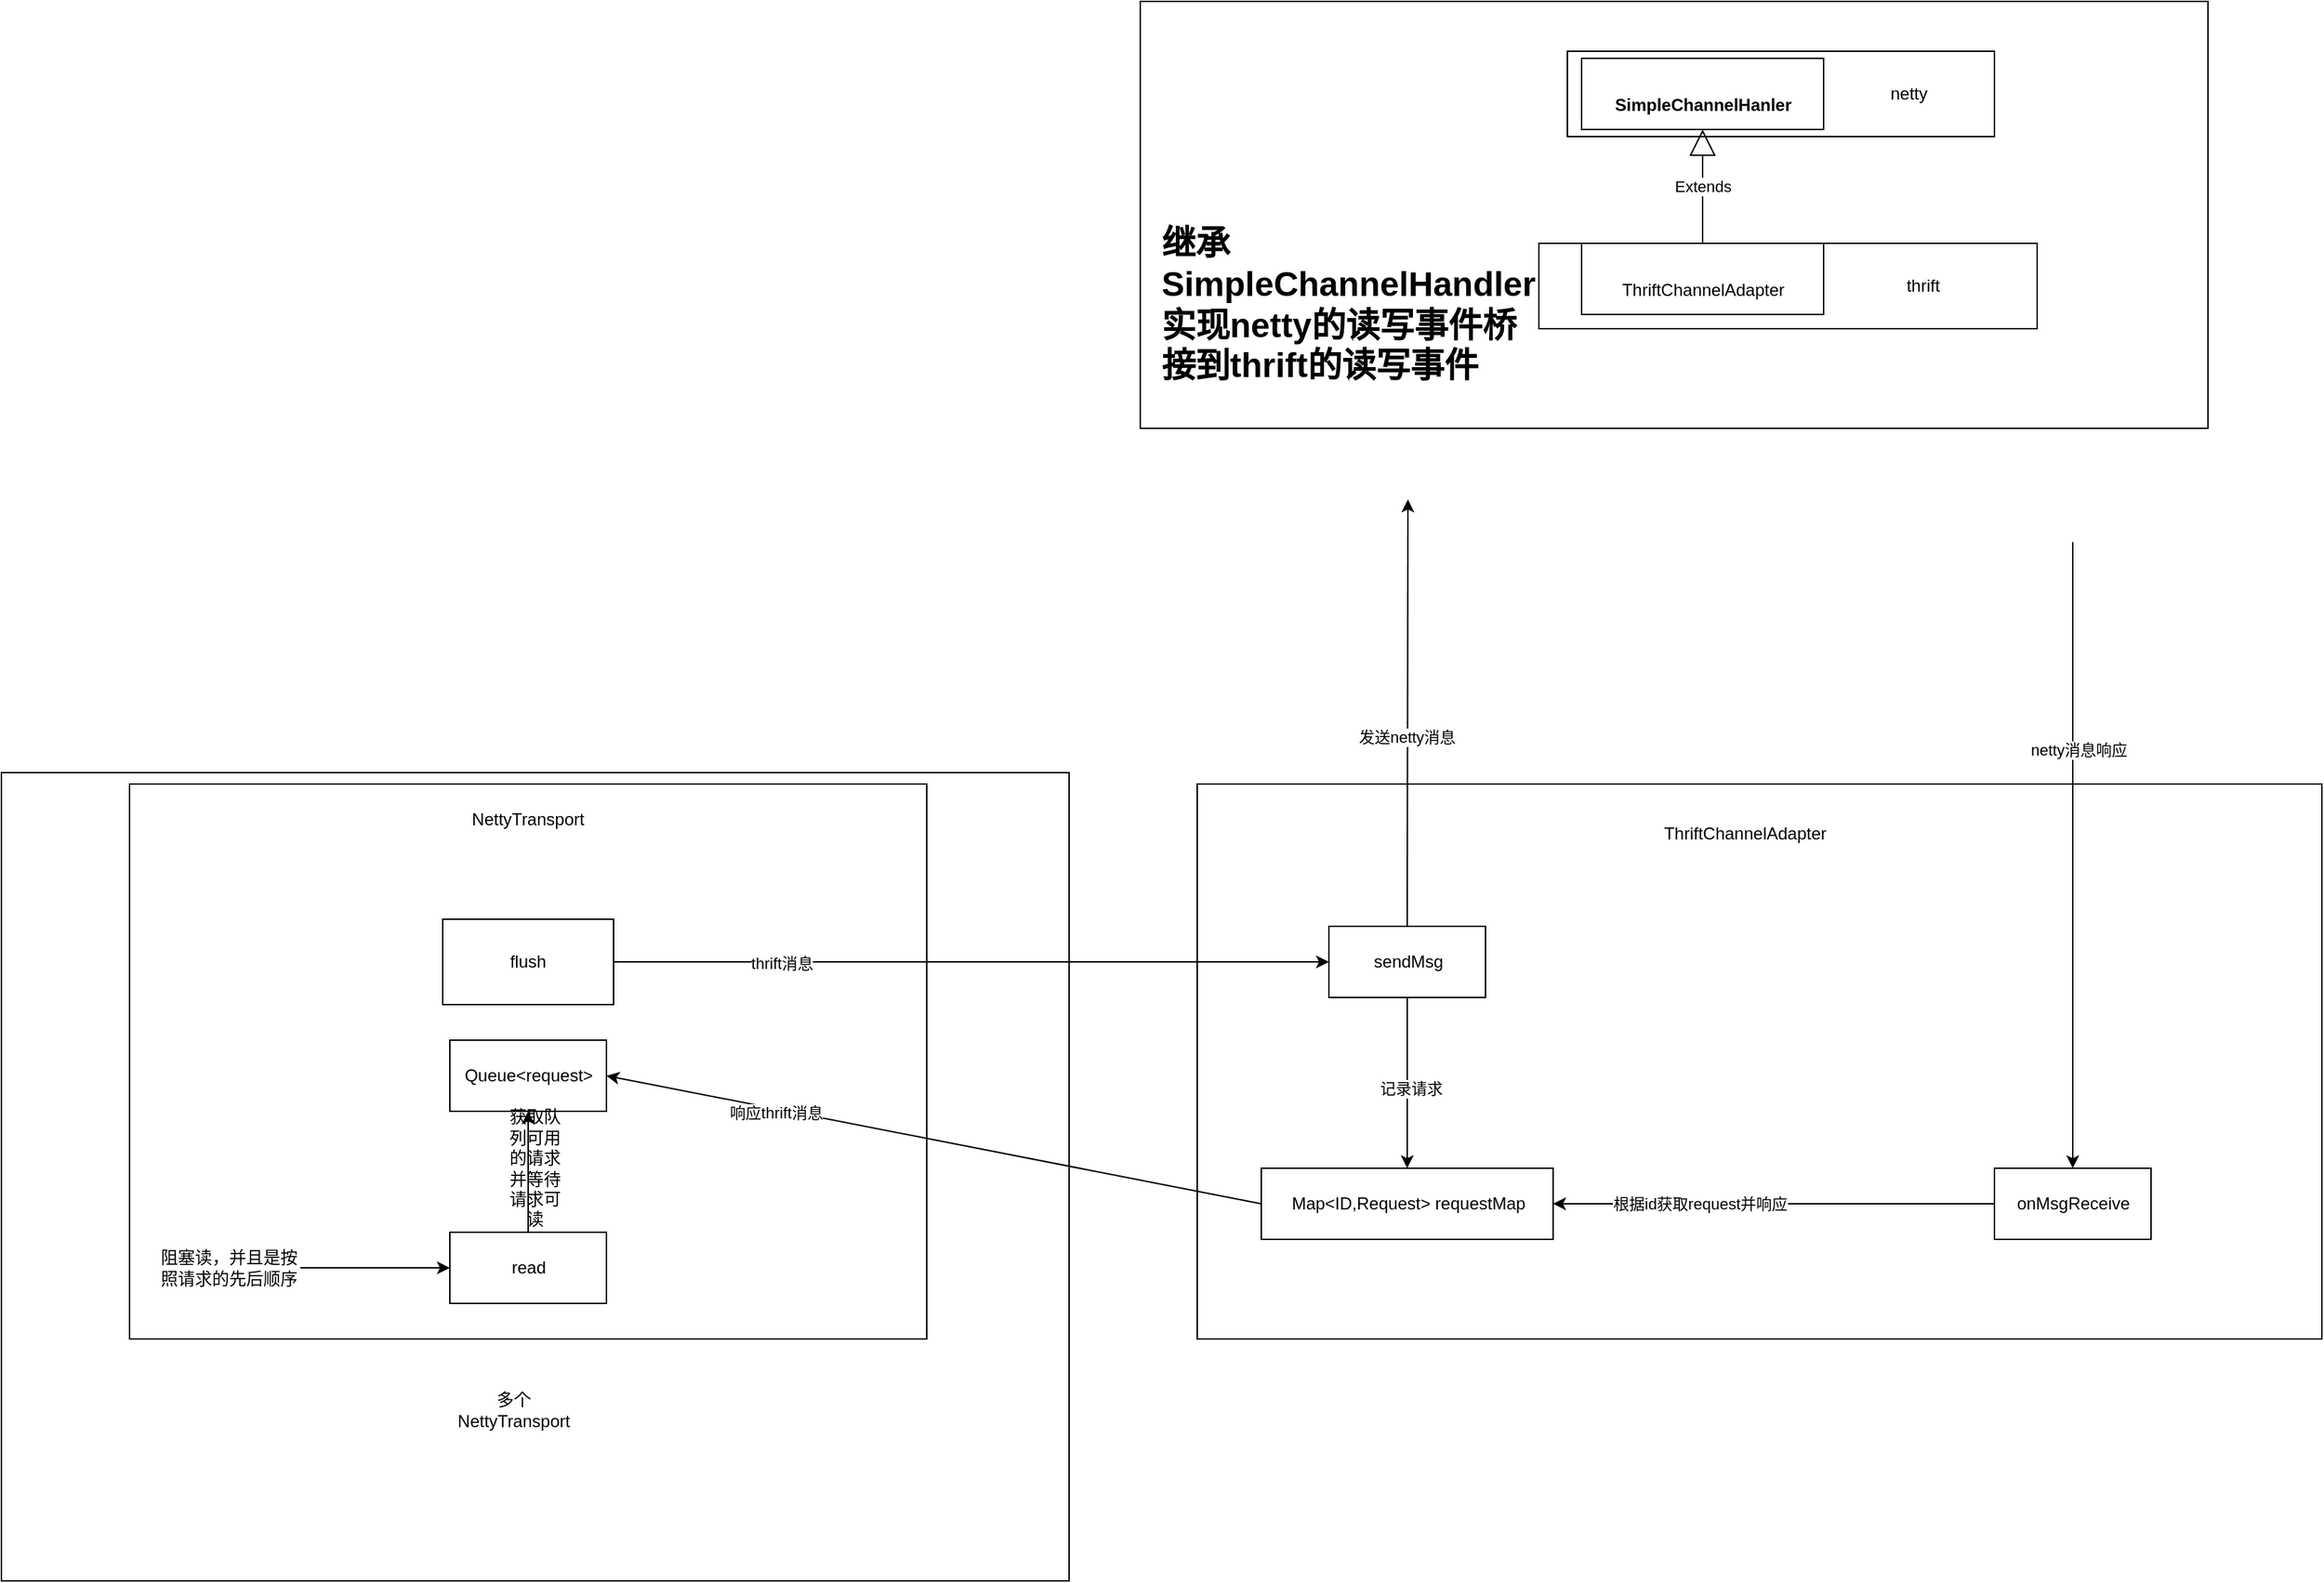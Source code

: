 <mxfile version="13.1.3">
    <diagram id="6hGFLwfOUW9BJ-s0fimq" name="Page-1">
        <mxGraphModel dx="1881" dy="615" grid="1" gridSize="10" guides="1" tooltips="1" connect="1" arrows="1" fold="1" page="1" pageScale="1" pageWidth="827" pageHeight="1169" math="0" shadow="0">
            <root>
                <mxCell id="0"/>
                <mxCell id="1" parent="0"/>
                <mxCell id="37" value="" style="rounded=0;whiteSpace=wrap;html=1;" vertex="1" parent="1">
                    <mxGeometry x="-810" y="542" width="750" height="568" as="geometry"/>
                </mxCell>
                <mxCell id="8" value="" style="rounded=0;whiteSpace=wrap;html=1;" vertex="1" parent="1">
                    <mxGeometry x="-10" width="750" height="300" as="geometry"/>
                </mxCell>
                <mxCell id="11" value="" style="rounded=0;whiteSpace=wrap;html=1;" vertex="1" parent="1">
                    <mxGeometry x="270" y="170" width="350" height="60" as="geometry"/>
                </mxCell>
                <mxCell id="6" value="" style="rounded=0;whiteSpace=wrap;html=1;" vertex="1" parent="1">
                    <mxGeometry x="290" y="35" width="300" height="60" as="geometry"/>
                </mxCell>
                <mxCell id="2" value="&lt;br&gt;ThriftChannelAdapter" style="html=1;" vertex="1" parent="1">
                    <mxGeometry x="300" y="170" width="170" height="50" as="geometry"/>
                </mxCell>
                <mxCell id="3" value="&lt;br&gt;&lt;b&gt;SimpleChannelHanler&lt;/b&gt;" style="html=1;" vertex="1" parent="1">
                    <mxGeometry x="300" y="40" width="170" height="50" as="geometry"/>
                </mxCell>
                <mxCell id="4" value="Extends" style="endArrow=block;endSize=16;endFill=0;html=1;entryX=0.5;entryY=1;entryDx=0;entryDy=0;exitX=0.5;exitY=0;exitDx=0;exitDy=0;" edge="1" parent="1" source="2" target="3">
                    <mxGeometry width="160" relative="1" as="geometry">
                        <mxPoint x="70" y="170" as="sourcePoint"/>
                        <mxPoint x="230" y="170" as="targetPoint"/>
                    </mxGeometry>
                </mxCell>
                <mxCell id="7" value="netty" style="text;html=1;strokeColor=none;fillColor=none;align=center;verticalAlign=middle;whiteSpace=wrap;rounded=0;" vertex="1" parent="1">
                    <mxGeometry x="510" y="55" width="40" height="20" as="geometry"/>
                </mxCell>
                <mxCell id="9" value="&lt;h1&gt;继承SimpleChannelHandler实现netty的读写事件桥接到thrift的读写事件&lt;/h1&gt;" style="text;html=1;strokeColor=none;fillColor=none;spacing=5;spacingTop=-20;whiteSpace=wrap;overflow=hidden;rounded=0;" vertex="1" parent="1">
                    <mxGeometry y="150" width="280" height="140" as="geometry"/>
                </mxCell>
                <mxCell id="12" value="thrift" style="text;html=1;strokeColor=none;fillColor=none;align=center;verticalAlign=middle;whiteSpace=wrap;rounded=0;" vertex="1" parent="1">
                    <mxGeometry x="520" y="190" width="40" height="20" as="geometry"/>
                </mxCell>
                <mxCell id="13" value="" style="rounded=0;whiteSpace=wrap;html=1;" vertex="1" parent="1">
                    <mxGeometry x="30" y="550" width="790" height="390" as="geometry"/>
                </mxCell>
                <mxCell id="14" value="ThriftChannelAdapter" style="text;html=1;strokeColor=none;fillColor=none;align=center;verticalAlign=middle;whiteSpace=wrap;rounded=0;" vertex="1" parent="1">
                    <mxGeometry x="320" y="567" width="190" height="35" as="geometry"/>
                </mxCell>
                <mxCell id="15" value="Map&amp;lt;ID,Request&amp;gt; requestMap" style="html=1;" vertex="1" parent="1">
                    <mxGeometry x="75" y="820" width="205" height="50" as="geometry"/>
                </mxCell>
                <mxCell id="20" style="edgeStyle=orthogonalEdgeStyle;rounded=0;orthogonalLoop=1;jettySize=auto;html=1;" edge="1" parent="1" source="16" target="15">
                    <mxGeometry relative="1" as="geometry"/>
                </mxCell>
                <mxCell id="21" value="根据id获取request并响应" style="edgeLabel;html=1;align=center;verticalAlign=middle;resizable=0;points=[];" vertex="1" connectable="0" parent="20">
                    <mxGeometry x="0.338" y="1" relative="1" as="geometry">
                        <mxPoint y="-1" as="offset"/>
                    </mxGeometry>
                </mxCell>
                <mxCell id="16" value="onMsgReceive" style="html=1;" vertex="1" parent="1">
                    <mxGeometry x="590" y="820" width="110" height="50" as="geometry"/>
                </mxCell>
                <mxCell id="17" value="" style="endArrow=classic;html=1;entryX=0.5;entryY=0;entryDx=0;entryDy=0;" edge="1" parent="1" target="16">
                    <mxGeometry width="50" height="50" relative="1" as="geometry">
                        <mxPoint x="645" y="380" as="sourcePoint"/>
                        <mxPoint x="450" y="450" as="targetPoint"/>
                    </mxGeometry>
                </mxCell>
                <mxCell id="18" value="netty消息响应" style="edgeLabel;html=1;align=center;verticalAlign=middle;resizable=0;points=[];" vertex="1" connectable="0" parent="17">
                    <mxGeometry x="-0.336" y="4" relative="1" as="geometry">
                        <mxPoint as="offset"/>
                    </mxGeometry>
                </mxCell>
                <mxCell id="26" style="edgeStyle=orthogonalEdgeStyle;rounded=0;orthogonalLoop=1;jettySize=auto;html=1;" edge="1" parent="1" source="23" target="15">
                    <mxGeometry relative="1" as="geometry"/>
                </mxCell>
                <mxCell id="27" value="记录请求" style="edgeLabel;html=1;align=center;verticalAlign=middle;resizable=0;points=[];" vertex="1" connectable="0" parent="26">
                    <mxGeometry x="0.069" y="2" relative="1" as="geometry">
                        <mxPoint as="offset"/>
                    </mxGeometry>
                </mxCell>
                <mxCell id="23" value="sendMsg" style="html=1;" vertex="1" parent="1">
                    <mxGeometry x="122.5" y="650" width="110" height="50" as="geometry"/>
                </mxCell>
                <mxCell id="24" value="" style="endArrow=classic;html=1;exitX=0.5;exitY=0;exitDx=0;exitDy=0;" edge="1" parent="1" source="23">
                    <mxGeometry width="50" height="50" relative="1" as="geometry">
                        <mxPoint x="430" y="440" as="sourcePoint"/>
                        <mxPoint x="178" y="350" as="targetPoint"/>
                    </mxGeometry>
                </mxCell>
                <mxCell id="25" value="发送netty消息" style="edgeLabel;html=1;align=center;verticalAlign=middle;resizable=0;points=[];" vertex="1" connectable="0" parent="24">
                    <mxGeometry x="-0.11" y="1" relative="1" as="geometry">
                        <mxPoint as="offset"/>
                    </mxGeometry>
                </mxCell>
                <mxCell id="32" value="" style="rounded=0;whiteSpace=wrap;html=1;" vertex="1" parent="1">
                    <mxGeometry x="-720" y="550" width="560" height="390" as="geometry"/>
                </mxCell>
                <mxCell id="34" value="NettyTransport" style="text;html=1;strokeColor=none;fillColor=none;align=center;verticalAlign=middle;whiteSpace=wrap;rounded=0;" vertex="1" parent="1">
                    <mxGeometry x="-460" y="565" width="40" height="20" as="geometry"/>
                </mxCell>
                <mxCell id="35" value="flush" style="rounded=0;whiteSpace=wrap;html=1;" vertex="1" parent="1">
                    <mxGeometry x="-500" y="645" width="120" height="60" as="geometry"/>
                </mxCell>
                <mxCell id="28" value="" style="endArrow=classic;html=1;entryX=0;entryY=0.5;entryDx=0;entryDy=0;exitX=1;exitY=0.5;exitDx=0;exitDy=0;" edge="1" parent="1" source="35" target="23">
                    <mxGeometry width="50" height="50" relative="1" as="geometry">
                        <mxPoint x="-120" y="675" as="sourcePoint"/>
                        <mxPoint x="-40" y="640" as="targetPoint"/>
                    </mxGeometry>
                </mxCell>
                <mxCell id="29" value="thrift消息" style="edgeLabel;html=1;align=center;verticalAlign=middle;resizable=0;points=[];" vertex="1" connectable="0" parent="28">
                    <mxGeometry x="-0.53" y="-1" relative="1" as="geometry">
                        <mxPoint as="offset"/>
                    </mxGeometry>
                </mxCell>
                <mxCell id="42" style="edgeStyle=orthogonalEdgeStyle;rounded=0;orthogonalLoop=1;jettySize=auto;html=1;entryX=0.5;entryY=1;entryDx=0;entryDy=0;" edge="1" parent="1" source="36" target="41">
                    <mxGeometry relative="1" as="geometry"/>
                </mxCell>
                <mxCell id="36" value="read" style="html=1;" vertex="1" parent="1">
                    <mxGeometry x="-495" y="865" width="110" height="50" as="geometry"/>
                </mxCell>
                <mxCell id="30" value="" style="endArrow=classic;html=1;exitX=0;exitY=0.5;exitDx=0;exitDy=0;entryX=1;entryY=0.5;entryDx=0;entryDy=0;" edge="1" parent="1" source="15" target="41">
                    <mxGeometry width="50" height="50" relative="1" as="geometry">
                        <mxPoint x="-130" y="900" as="sourcePoint"/>
                        <mxPoint x="-130" y="845" as="targetPoint"/>
                    </mxGeometry>
                </mxCell>
                <mxCell id="31" value="响应thrift消息" style="edgeLabel;html=1;align=center;verticalAlign=middle;resizable=0;points=[];" vertex="1" connectable="0" parent="30">
                    <mxGeometry x="0.483" y="3" relative="1" as="geometry">
                        <mxPoint as="offset"/>
                    </mxGeometry>
                </mxCell>
                <mxCell id="38" value="多个NettyTransport" style="text;html=1;strokeColor=none;fillColor=none;align=center;verticalAlign=middle;whiteSpace=wrap;rounded=0;" vertex="1" parent="1">
                    <mxGeometry x="-470" y="980" width="40" height="20" as="geometry"/>
                </mxCell>
                <mxCell id="40" style="edgeStyle=orthogonalEdgeStyle;rounded=0;orthogonalLoop=1;jettySize=auto;html=1;entryX=0;entryY=0.5;entryDx=0;entryDy=0;" edge="1" parent="1" source="39" target="36">
                    <mxGeometry relative="1" as="geometry"/>
                </mxCell>
                <mxCell id="39" value="阻塞读，并且是按照请求的先后顺序" style="text;html=1;strokeColor=none;fillColor=none;align=center;verticalAlign=middle;whiteSpace=wrap;rounded=0;" vertex="1" parent="1">
                    <mxGeometry x="-700" y="880" width="100" height="20" as="geometry"/>
                </mxCell>
                <mxCell id="41" value="Queue&amp;lt;request&amp;gt;" style="html=1;" vertex="1" parent="1">
                    <mxGeometry x="-495" y="730" width="110" height="50" as="geometry"/>
                </mxCell>
                <mxCell id="43" value="获取队列可用的请求并等待请求可读" style="text;html=1;strokeColor=none;fillColor=none;align=center;verticalAlign=middle;whiteSpace=wrap;rounded=0;" vertex="1" parent="1">
                    <mxGeometry x="-455" y="810" width="40" height="20" as="geometry"/>
                </mxCell>
            </root>
        </mxGraphModel>
    </diagram>
</mxfile>
